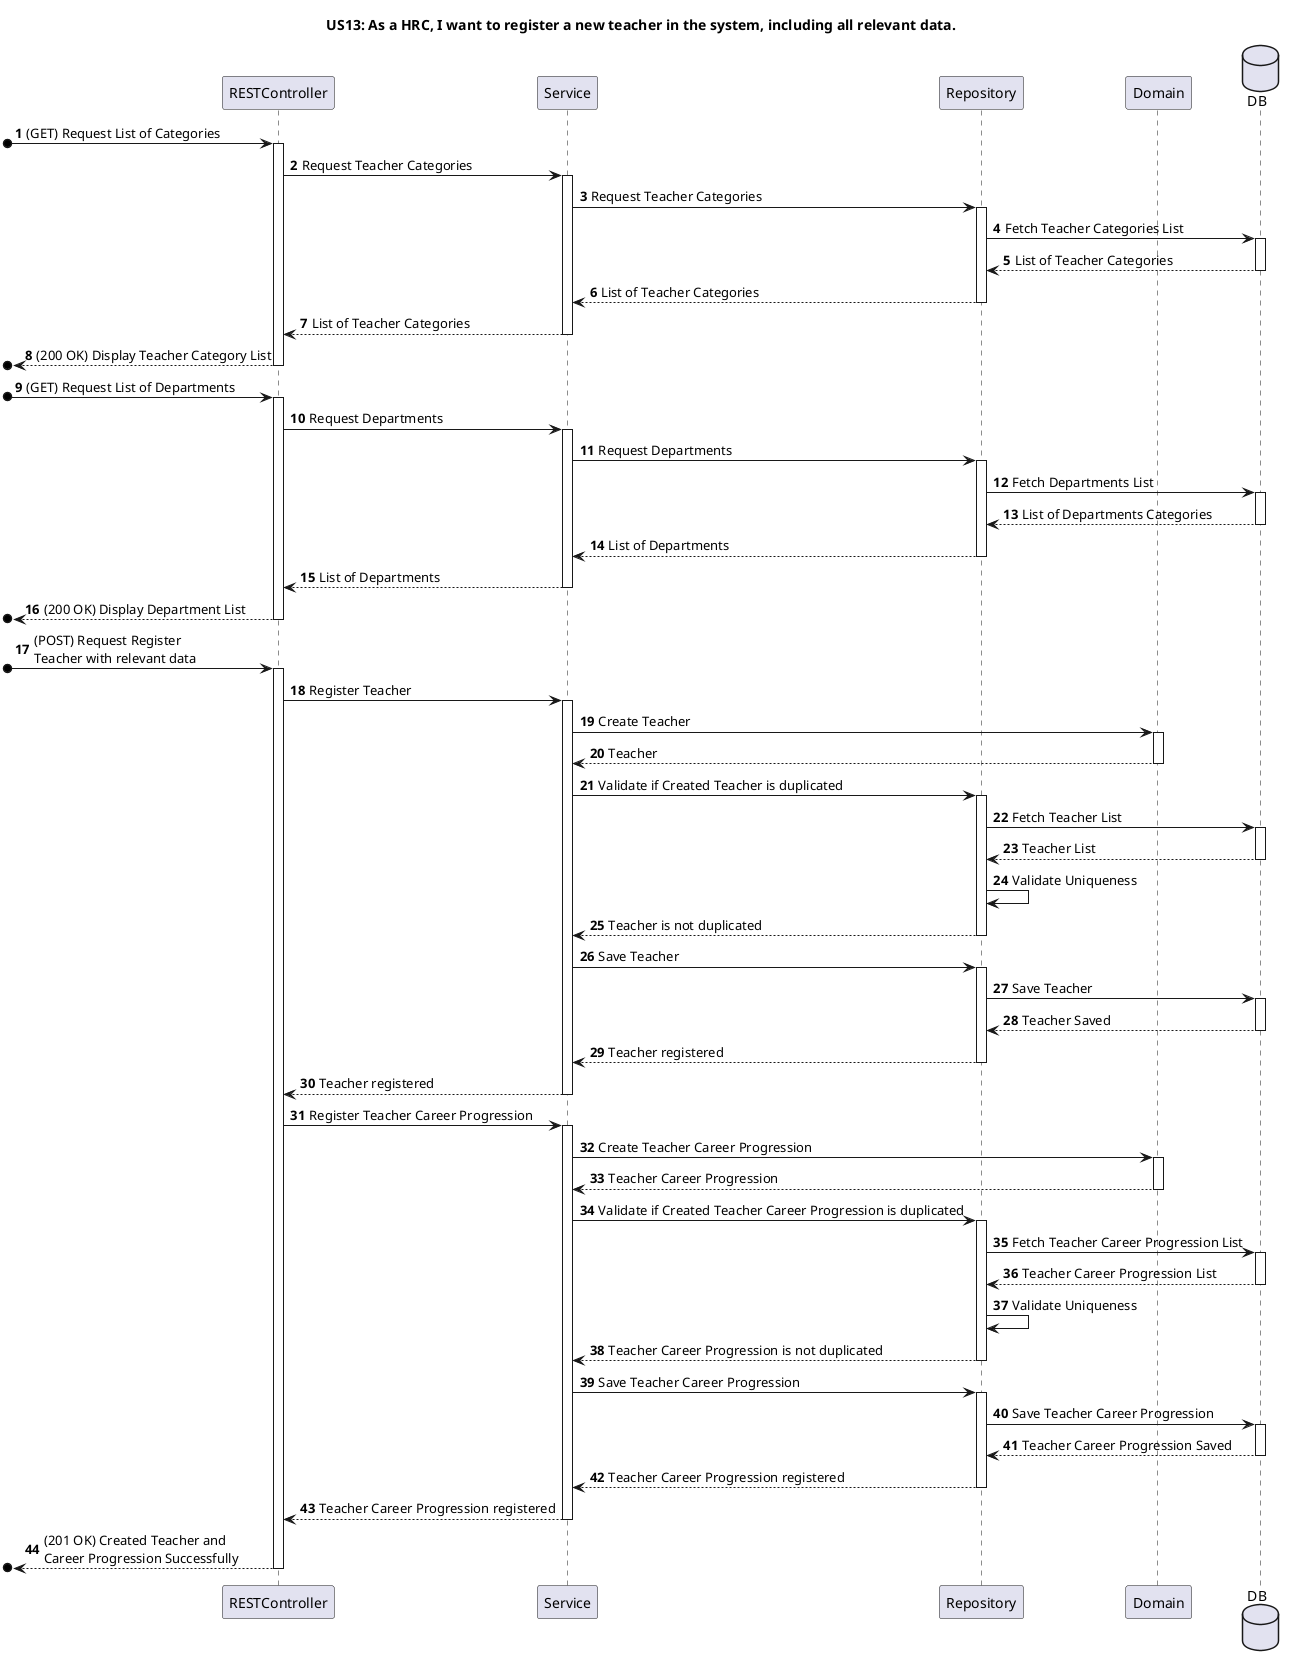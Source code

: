 @startuml

title US13: As a HRC, I want to register a new teacher in the system, including all relevant data.
autonumber

participant "RESTController" as RC
participant "Service" as S
participant "Repository" as R
participant "Domain" as D
database DB


[o-> RC++: (GET) Request List of Categories
RC -> S++: Request Teacher Categories
S -> R ++: Request Teacher Categories
R -> DB ++: Fetch Teacher Categories List
DB --> R --: List of Teacher Categories
R --> S --: List of Teacher Categories
S --> RC --: List of Teacher Categories
[o<-- RC --: (200 OK) Display Teacher Category List

[o-> RC++: (GET) Request List of Departments
RC -> S++: Request Departments
S -> R ++: Request Departments
R -> DB ++: Fetch Departments List
DB --> R --: List of Departments Categories
R --> S --: List of Departments
S --> RC --: List of Departments
[o<-- RC --: (200 OK) Display Department List

[o-> RC++: (POST) Request Register\nTeacher with relevant data
RC -> S++: Register Teacher
S -> D ++: Create Teacher
D --> S --: Teacher
S -> R ++: Validate if Created Teacher is duplicated
R -> DB ++: Fetch Teacher List
DB --> R --: Teacher List
R -> R: Validate Uniqueness
R --> S --: Teacher is not duplicated
S -> R ++: Save Teacher
R -> DB ++: Save Teacher
DB --> R --: Teacher Saved

R --> S --: Teacher registered
S --> RC --: Teacher registered

RC -> S++: Register Teacher Career Progression
S -> D ++: Create Teacher Career Progression
D --> S --: Teacher Career Progression
S -> R ++: Validate if Created Teacher Career Progression is duplicated
R -> DB ++: Fetch Teacher Career Progression List
DB --> R --: Teacher Career Progression List
R -> R: Validate Uniqueness
R --> S --: Teacher Career Progression is not duplicated
S -> R ++: Save Teacher Career Progression
R -> DB ++: Save Teacher Career Progression
DB --> R --: Teacher Career Progression Saved
R --> S --: Teacher Career Progression registered
S --> RC --: Teacher Career Progression registered
[o<-- RC --: (201 OK) Created Teacher and\nCareer Progression Successfully\t

@enduml
